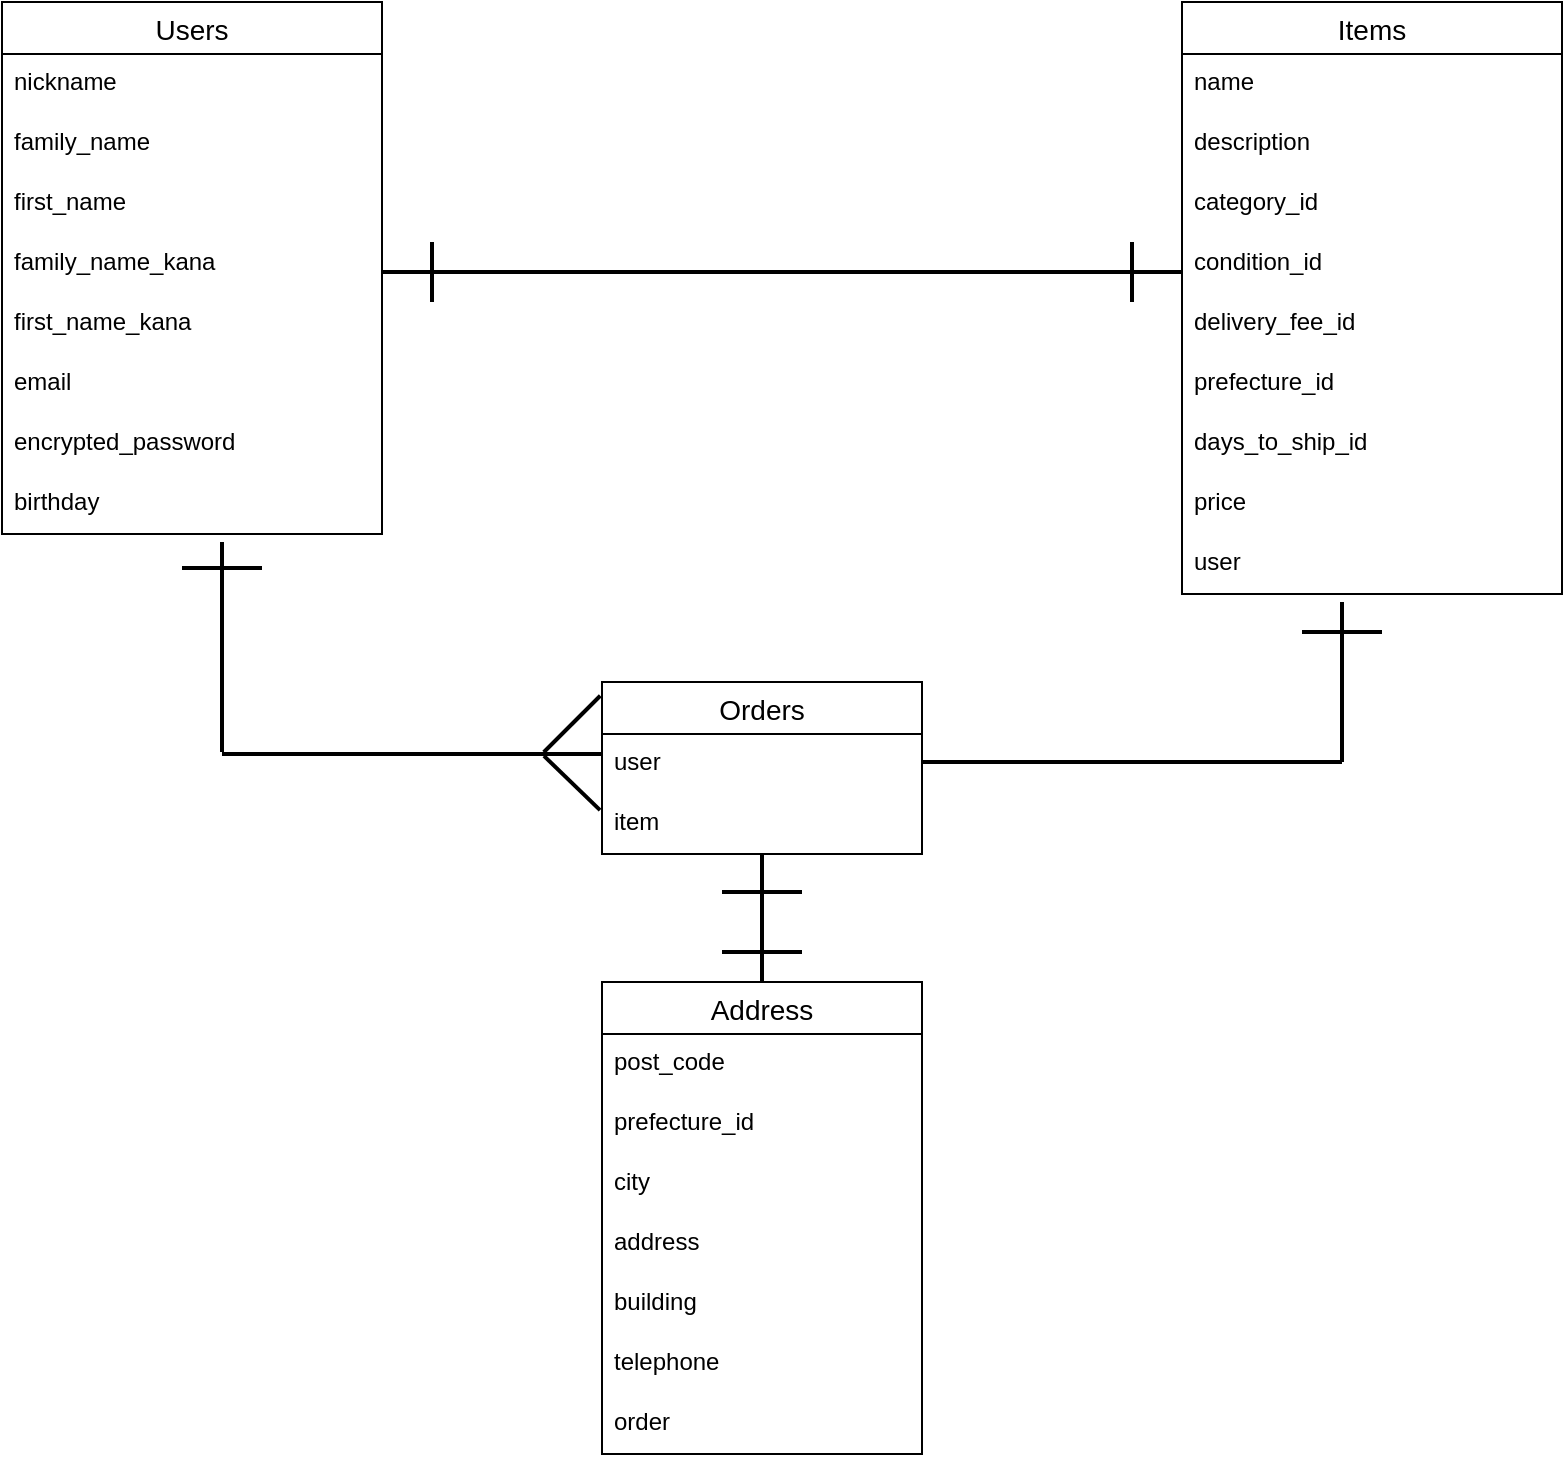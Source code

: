 <mxfile>
    <diagram id="wle7mvakKijnxly1ccQI" name="ページ1">
        <mxGraphModel dx="1230" dy="953" grid="1" gridSize="10" guides="1" tooltips="1" connect="1" arrows="1" fold="1" page="1" pageScale="1" pageWidth="827" pageHeight="1169" math="0" shadow="0">
            <root>
                <mxCell id="0"/>
                <mxCell id="1" parent="0"/>
                <mxCell id="74" value="Users" style="swimlane;fontStyle=0;childLayout=stackLayout;horizontal=1;startSize=26;horizontalStack=0;resizeParent=1;resizeParentMax=0;resizeLast=0;collapsible=1;marginBottom=0;align=center;fontSize=14;" vertex="1" parent="1">
                    <mxGeometry x="10" y="10" width="190" height="266" as="geometry"/>
                </mxCell>
                <mxCell id="75" value="nickname" style="text;strokeColor=none;fillColor=none;spacingLeft=4;spacingRight=4;overflow=hidden;rotatable=0;points=[[0,0.5],[1,0.5]];portConstraint=eastwest;fontSize=12;" vertex="1" parent="74">
                    <mxGeometry y="26" width="190" height="30" as="geometry"/>
                </mxCell>
                <mxCell id="76" value="family_name" style="text;strokeColor=none;fillColor=none;spacingLeft=4;spacingRight=4;overflow=hidden;rotatable=0;points=[[0,0.5],[1,0.5]];portConstraint=eastwest;fontSize=12;" vertex="1" parent="74">
                    <mxGeometry y="56" width="190" height="30" as="geometry"/>
                </mxCell>
                <mxCell id="77" value="first_name" style="text;strokeColor=none;fillColor=none;spacingLeft=4;spacingRight=4;overflow=hidden;rotatable=0;points=[[0,0.5],[1,0.5]];portConstraint=eastwest;fontSize=12;" vertex="1" parent="74">
                    <mxGeometry y="86" width="190" height="30" as="geometry"/>
                </mxCell>
                <mxCell id="126" value="family_name_kana" style="text;strokeColor=none;fillColor=none;spacingLeft=4;spacingRight=4;overflow=hidden;rotatable=0;points=[[0,0.5],[1,0.5]];portConstraint=eastwest;fontSize=12;" vertex="1" parent="74">
                    <mxGeometry y="116" width="190" height="30" as="geometry"/>
                </mxCell>
                <mxCell id="127" value="first_name_kana" style="text;strokeColor=none;fillColor=none;spacingLeft=4;spacingRight=4;overflow=hidden;rotatable=0;points=[[0,0.5],[1,0.5]];portConstraint=eastwest;fontSize=12;" vertex="1" parent="74">
                    <mxGeometry y="146" width="190" height="30" as="geometry"/>
                </mxCell>
                <mxCell id="128" value="email" style="text;strokeColor=none;fillColor=none;spacingLeft=4;spacingRight=4;overflow=hidden;rotatable=0;points=[[0,0.5],[1,0.5]];portConstraint=eastwest;fontSize=12;" vertex="1" parent="74">
                    <mxGeometry y="176" width="190" height="30" as="geometry"/>
                </mxCell>
                <mxCell id="129" value="encrypted_password" style="text;strokeColor=none;fillColor=none;spacingLeft=4;spacingRight=4;overflow=hidden;rotatable=0;points=[[0,0.5],[1,0.5]];portConstraint=eastwest;fontSize=12;" vertex="1" parent="74">
                    <mxGeometry y="206" width="190" height="30" as="geometry"/>
                </mxCell>
                <mxCell id="130" value="birthday" style="text;strokeColor=none;fillColor=none;spacingLeft=4;spacingRight=4;overflow=hidden;rotatable=0;points=[[0,0.5],[1,0.5]];portConstraint=eastwest;fontSize=12;" vertex="1" parent="74">
                    <mxGeometry y="236" width="190" height="30" as="geometry"/>
                </mxCell>
                <mxCell id="82" value="Orders" style="swimlane;fontStyle=0;childLayout=stackLayout;horizontal=1;startSize=26;horizontalStack=0;resizeParent=1;resizeParentMax=0;resizeLast=0;collapsible=1;marginBottom=0;align=center;fontSize=14;" vertex="1" parent="1">
                    <mxGeometry x="310" y="350" width="160" height="86" as="geometry"/>
                </mxCell>
                <mxCell id="83" value="user" style="text;strokeColor=none;fillColor=none;spacingLeft=4;spacingRight=4;overflow=hidden;rotatable=0;points=[[0,0.5],[1,0.5]];portConstraint=eastwest;fontSize=12;" vertex="1" parent="82">
                    <mxGeometry y="26" width="160" height="30" as="geometry"/>
                </mxCell>
                <mxCell id="84" value="item" style="text;strokeColor=none;fillColor=none;spacingLeft=4;spacingRight=4;overflow=hidden;rotatable=0;points=[[0,0.5],[1,0.5]];portConstraint=eastwest;fontSize=12;" vertex="1" parent="82">
                    <mxGeometry y="56" width="160" height="30" as="geometry"/>
                </mxCell>
                <mxCell id="86" value="Address" style="swimlane;fontStyle=0;childLayout=stackLayout;horizontal=1;startSize=26;horizontalStack=0;resizeParent=1;resizeParentMax=0;resizeLast=0;collapsible=1;marginBottom=0;align=center;fontSize=14;" vertex="1" parent="1">
                    <mxGeometry x="310" y="500" width="160" height="236" as="geometry"/>
                </mxCell>
                <mxCell id="87" value="post_code" style="text;strokeColor=none;fillColor=none;spacingLeft=4;spacingRight=4;overflow=hidden;rotatable=0;points=[[0,0.5],[1,0.5]];portConstraint=eastwest;fontSize=12;" vertex="1" parent="86">
                    <mxGeometry y="26" width="160" height="30" as="geometry"/>
                </mxCell>
                <mxCell id="88" value="prefecture_id" style="text;strokeColor=none;fillColor=none;spacingLeft=4;spacingRight=4;overflow=hidden;rotatable=0;points=[[0,0.5],[1,0.5]];portConstraint=eastwest;fontSize=12;" vertex="1" parent="86">
                    <mxGeometry y="56" width="160" height="30" as="geometry"/>
                </mxCell>
                <mxCell id="89" value="city" style="text;strokeColor=none;fillColor=none;spacingLeft=4;spacingRight=4;overflow=hidden;rotatable=0;points=[[0,0.5],[1,0.5]];portConstraint=eastwest;fontSize=12;" vertex="1" parent="86">
                    <mxGeometry y="86" width="160" height="30" as="geometry"/>
                </mxCell>
                <mxCell id="125" value="address" style="text;strokeColor=none;fillColor=none;spacingLeft=4;spacingRight=4;overflow=hidden;rotatable=0;points=[[0,0.5],[1,0.5]];portConstraint=eastwest;fontSize=12;" vertex="1" parent="86">
                    <mxGeometry y="116" width="160" height="30" as="geometry"/>
                </mxCell>
                <mxCell id="136" value="building" style="text;strokeColor=none;fillColor=none;spacingLeft=4;spacingRight=4;overflow=hidden;rotatable=0;points=[[0,0.5],[1,0.5]];portConstraint=eastwest;fontSize=12;" vertex="1" parent="86">
                    <mxGeometry y="146" width="160" height="30" as="geometry"/>
                </mxCell>
                <mxCell id="137" value="telephone" style="text;strokeColor=none;fillColor=none;spacingLeft=4;spacingRight=4;overflow=hidden;rotatable=0;points=[[0,0.5],[1,0.5]];portConstraint=eastwest;fontSize=12;" vertex="1" parent="86">
                    <mxGeometry y="176" width="160" height="30" as="geometry"/>
                </mxCell>
                <mxCell id="138" value="order" style="text;strokeColor=none;fillColor=none;spacingLeft=4;spacingRight=4;overflow=hidden;rotatable=0;points=[[0,0.5],[1,0.5]];portConstraint=eastwest;fontSize=12;" vertex="1" parent="86">
                    <mxGeometry y="206" width="160" height="30" as="geometry"/>
                </mxCell>
                <mxCell id="99" value="" style="line;strokeWidth=2;html=1;align=left;" vertex="1" parent="1">
                    <mxGeometry x="120" y="381" width="190" height="10" as="geometry"/>
                </mxCell>
                <mxCell id="102" value="" style="line;strokeWidth=2;direction=south;html=1;align=left;" vertex="1" parent="1">
                    <mxGeometry x="115" y="280" width="10" height="105" as="geometry"/>
                </mxCell>
                <mxCell id="104" value="" style="line;strokeWidth=2;html=1;align=left;" vertex="1" parent="1">
                    <mxGeometry x="470" y="385" width="210" height="10" as="geometry"/>
                </mxCell>
                <mxCell id="105" value="" style="line;strokeWidth=2;direction=south;html=1;align=left;" vertex="1" parent="1">
                    <mxGeometry x="675" y="310" width="10" height="80" as="geometry"/>
                </mxCell>
                <mxCell id="106" value="" style="line;strokeWidth=2;direction=south;html=1;align=left;" vertex="1" parent="1">
                    <mxGeometry x="385" y="436" width="10" height="64" as="geometry"/>
                </mxCell>
                <mxCell id="107" value="" style="line;strokeWidth=2;html=1;align=left;" vertex="1" parent="1">
                    <mxGeometry x="200" y="140" width="400" height="10" as="geometry"/>
                </mxCell>
                <mxCell id="109" value="" style="line;strokeWidth=2;direction=south;html=1;align=left;" vertex="1" parent="1">
                    <mxGeometry x="570" y="130" width="10" height="30" as="geometry"/>
                </mxCell>
                <mxCell id="111" value="" style="line;strokeWidth=2;direction=south;html=1;align=left;" vertex="1" parent="1">
                    <mxGeometry x="220" y="130" width="10" height="30" as="geometry"/>
                </mxCell>
                <mxCell id="112" value="" style="line;strokeWidth=2;html=1;align=left;" vertex="1" parent="1">
                    <mxGeometry x="100" y="288" width="40" height="10" as="geometry"/>
                </mxCell>
                <mxCell id="113" value="" style="line;strokeWidth=2;html=1;align=left;" vertex="1" parent="1">
                    <mxGeometry x="660" y="320" width="40" height="10" as="geometry"/>
                </mxCell>
                <mxCell id="114" value="" style="line;strokeWidth=2;html=1;align=left;" vertex="1" parent="1">
                    <mxGeometry x="370" y="480" width="40" height="10" as="geometry"/>
                </mxCell>
                <mxCell id="115" value="" style="line;strokeWidth=2;html=1;align=left;" vertex="1" parent="1">
                    <mxGeometry x="370" y="450" width="40" height="10" as="geometry"/>
                </mxCell>
                <mxCell id="117" value="" style="line;strokeWidth=2;direction=south;html=1;align=left;rotation=45;" vertex="1" parent="1">
                    <mxGeometry x="290" y="351" width="10" height="40" as="geometry"/>
                </mxCell>
                <mxCell id="118" value="" style="line;strokeWidth=2;direction=south;html=1;align=left;rotation=134;" vertex="1" parent="1">
                    <mxGeometry x="290" y="381" width="10" height="39" as="geometry"/>
                </mxCell>
                <mxCell id="120" value="Items" style="swimlane;fontStyle=0;childLayout=stackLayout;horizontal=1;startSize=26;horizontalStack=0;resizeParent=1;resizeParentMax=0;resizeLast=0;collapsible=1;marginBottom=0;align=center;fontSize=14;" vertex="1" parent="1">
                    <mxGeometry x="600" y="10" width="190" height="296" as="geometry"/>
                </mxCell>
                <mxCell id="121" value="name" style="text;strokeColor=none;fillColor=none;spacingLeft=4;spacingRight=4;overflow=hidden;rotatable=0;points=[[0,0.5],[1,0.5]];portConstraint=eastwest;fontSize=12;" vertex="1" parent="120">
                    <mxGeometry y="26" width="190" height="30" as="geometry"/>
                </mxCell>
                <mxCell id="122" value="description" style="text;strokeColor=none;fillColor=none;spacingLeft=4;spacingRight=4;overflow=hidden;rotatable=0;points=[[0,0.5],[1,0.5]];portConstraint=eastwest;fontSize=12;" vertex="1" parent="120">
                    <mxGeometry y="56" width="190" height="30" as="geometry"/>
                </mxCell>
                <mxCell id="123" value="category_id" style="text;strokeColor=none;fillColor=none;spacingLeft=4;spacingRight=4;overflow=hidden;rotatable=0;points=[[0,0.5],[1,0.5]];portConstraint=eastwest;fontSize=12;" vertex="1" parent="120">
                    <mxGeometry y="86" width="190" height="30" as="geometry"/>
                </mxCell>
                <mxCell id="124" value="condition_id" style="text;strokeColor=none;fillColor=none;spacingLeft=4;spacingRight=4;overflow=hidden;rotatable=0;points=[[0,0.5],[1,0.5]];portConstraint=eastwest;fontSize=12;" vertex="1" parent="120">
                    <mxGeometry y="116" width="190" height="30" as="geometry"/>
                </mxCell>
                <mxCell id="131" value="delivery_fee_id" style="text;strokeColor=none;fillColor=none;spacingLeft=4;spacingRight=4;overflow=hidden;rotatable=0;points=[[0,0.5],[1,0.5]];portConstraint=eastwest;fontSize=12;" vertex="1" parent="120">
                    <mxGeometry y="146" width="190" height="30" as="geometry"/>
                </mxCell>
                <mxCell id="132" value="prefecture_id" style="text;strokeColor=none;fillColor=none;spacingLeft=4;spacingRight=4;overflow=hidden;rotatable=0;points=[[0,0.5],[1,0.5]];portConstraint=eastwest;fontSize=12;" vertex="1" parent="120">
                    <mxGeometry y="176" width="190" height="30" as="geometry"/>
                </mxCell>
                <mxCell id="133" value="days_to_ship_id" style="text;strokeColor=none;fillColor=none;spacingLeft=4;spacingRight=4;overflow=hidden;rotatable=0;points=[[0,0.5],[1,0.5]];portConstraint=eastwest;fontSize=12;" vertex="1" parent="120">
                    <mxGeometry y="206" width="190" height="30" as="geometry"/>
                </mxCell>
                <mxCell id="134" value="price" style="text;strokeColor=none;fillColor=none;spacingLeft=4;spacingRight=4;overflow=hidden;rotatable=0;points=[[0,0.5],[1,0.5]];portConstraint=eastwest;fontSize=12;" vertex="1" parent="120">
                    <mxGeometry y="236" width="190" height="30" as="geometry"/>
                </mxCell>
                <mxCell id="135" value="user" style="text;strokeColor=none;fillColor=none;spacingLeft=4;spacingRight=4;overflow=hidden;rotatable=0;points=[[0,0.5],[1,0.5]];portConstraint=eastwest;fontSize=12;" vertex="1" parent="120">
                    <mxGeometry y="266" width="190" height="30" as="geometry"/>
                </mxCell>
            </root>
        </mxGraphModel>
    </diagram>
</mxfile>